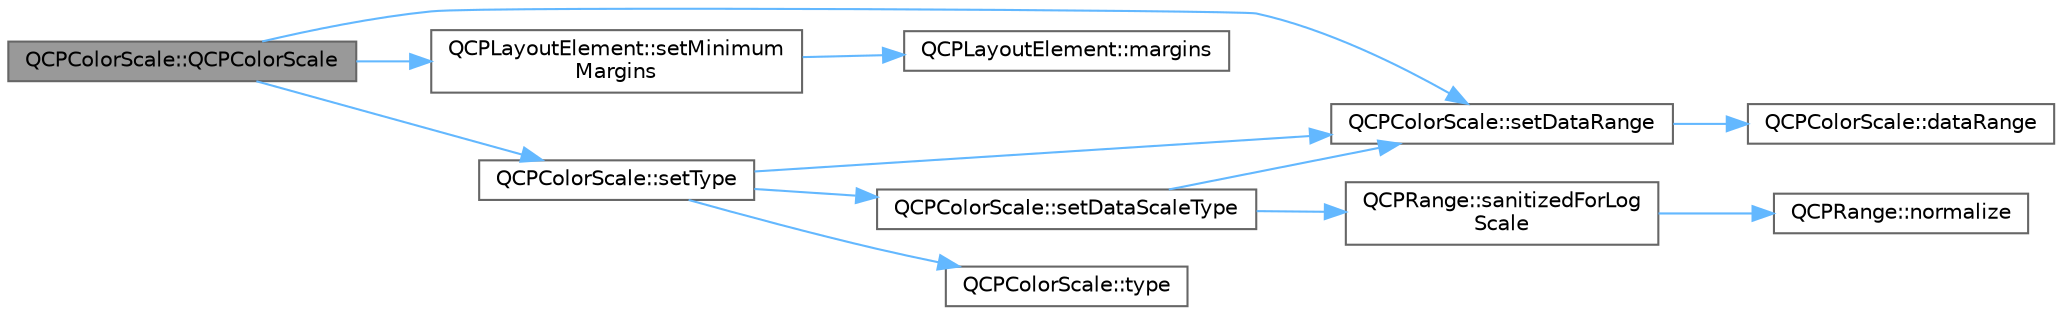 digraph "QCPColorScale::QCPColorScale"
{
 // LATEX_PDF_SIZE
  bgcolor="transparent";
  edge [fontname=Helvetica,fontsize=10,labelfontname=Helvetica,labelfontsize=10];
  node [fontname=Helvetica,fontsize=10,shape=box,height=0.2,width=0.4];
  rankdir="LR";
  Node1 [label="QCPColorScale::QCPColorScale",height=0.2,width=0.4,color="gray40", fillcolor="grey60", style="filled", fontcolor="black",tooltip=" "];
  Node1 -> Node2 [color="steelblue1",style="solid"];
  Node2 [label="QCPColorScale::setDataRange",height=0.2,width=0.4,color="grey40", fillcolor="white", style="filled",URL="$class_q_c_p_color_scale.html#abe88633003a26d1e756aa74984587fef",tooltip=" "];
  Node2 -> Node3 [color="steelblue1",style="solid"];
  Node3 [label="QCPColorScale::dataRange",height=0.2,width=0.4,color="grey40", fillcolor="white", style="filled",URL="$class_q_c_p_color_scale.html#a51f5756f99867bd91e570eddefeb1ef4",tooltip=" "];
  Node1 -> Node4 [color="steelblue1",style="solid"];
  Node4 [label="QCPLayoutElement::setMinimum\lMargins",height=0.2,width=0.4,color="grey40", fillcolor="white", style="filled",URL="$class_q_c_p_layout_element.html#a0a8a17abc16b7923159fcc7608f94673",tooltip=" "];
  Node4 -> Node5 [color="steelblue1",style="solid"];
  Node5 [label="QCPLayoutElement::margins",height=0.2,width=0.4,color="grey40", fillcolor="white", style="filled",URL="$class_q_c_p_layout_element.html#af4ac9450aa2d60863bf3a8ea0c940c9d",tooltip=" "];
  Node1 -> Node6 [color="steelblue1",style="solid"];
  Node6 [label="QCPColorScale::setType",height=0.2,width=0.4,color="grey40", fillcolor="white", style="filled",URL="$class_q_c_p_color_scale.html#a1bf9bdb291927c422dd66b404b206f1f",tooltip=" "];
  Node6 -> Node2 [color="steelblue1",style="solid"];
  Node6 -> Node7 [color="steelblue1",style="solid"];
  Node7 [label="QCPColorScale::setDataScaleType",height=0.2,width=0.4,color="grey40", fillcolor="white", style="filled",URL="$class_q_c_p_color_scale.html#aeb6107d67dd7325145b2498abae67fc3",tooltip=" "];
  Node7 -> Node8 [color="steelblue1",style="solid"];
  Node8 [label="QCPRange::sanitizedForLog\lScale",height=0.2,width=0.4,color="grey40", fillcolor="white", style="filled",URL="$class_q_c_p_range.html#a3d66288d66e1d6df3636075eb42502ee",tooltip=" "];
  Node8 -> Node9 [color="steelblue1",style="solid"];
  Node9 [label="QCPRange::normalize",height=0.2,width=0.4,color="grey40", fillcolor="white", style="filled",URL="$class_q_c_p_range.html#af914a7740269b0604d0827c634a878a9",tooltip=" "];
  Node7 -> Node2 [color="steelblue1",style="solid"];
  Node6 -> Node10 [color="steelblue1",style="solid"];
  Node10 [label="QCPColorScale::type",height=0.2,width=0.4,color="grey40", fillcolor="white", style="filled",URL="$class_q_c_p_color_scale.html#a85d7e286fbfc0c04c4b480aff3cb66fb",tooltip=" "];
}
